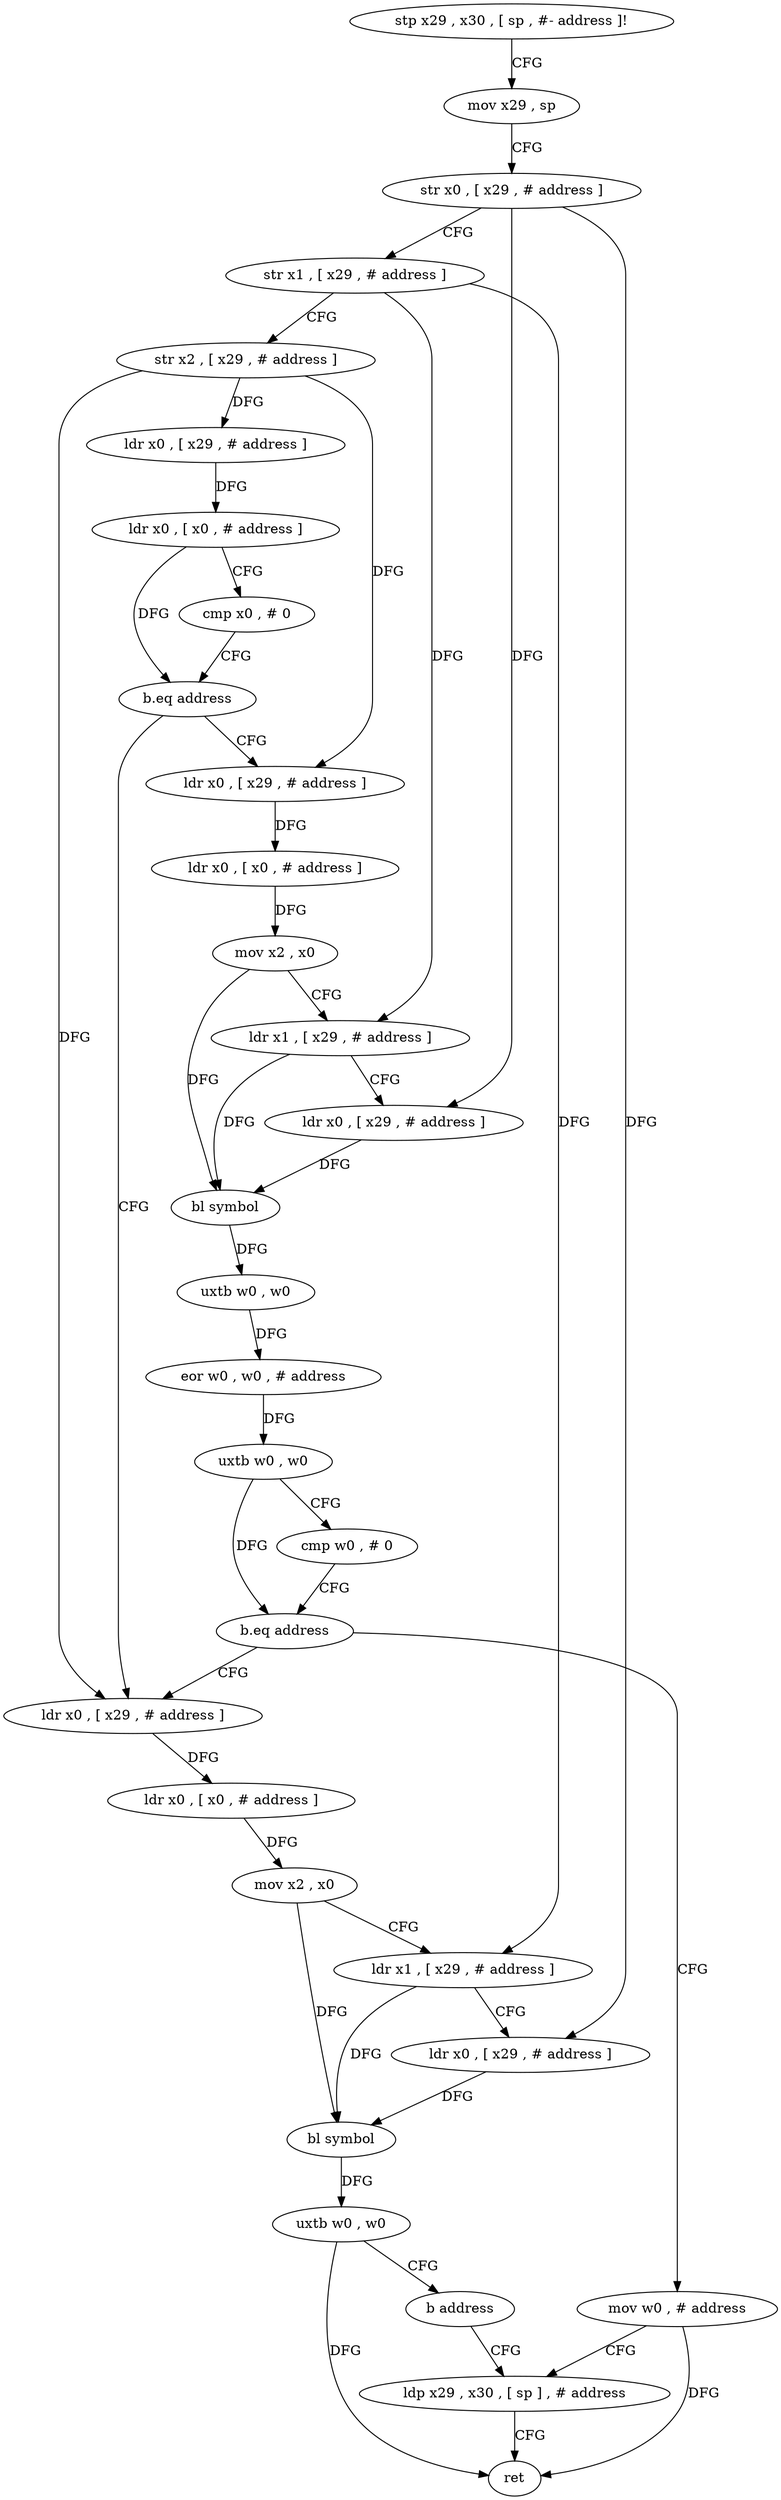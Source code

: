 digraph "func" {
"4220204" [label = "stp x29 , x30 , [ sp , #- address ]!" ]
"4220208" [label = "mov x29 , sp" ]
"4220212" [label = "str x0 , [ x29 , # address ]" ]
"4220216" [label = "str x1 , [ x29 , # address ]" ]
"4220220" [label = "str x2 , [ x29 , # address ]" ]
"4220224" [label = "ldr x0 , [ x29 , # address ]" ]
"4220228" [label = "ldr x0 , [ x0 , # address ]" ]
"4220232" [label = "cmp x0 , # 0" ]
"4220236" [label = "b.eq address" ]
"4220284" [label = "ldr x0 , [ x29 , # address ]" ]
"4220240" [label = "ldr x0 , [ x29 , # address ]" ]
"4220288" [label = "ldr x0 , [ x0 , # address ]" ]
"4220292" [label = "mov x2 , x0" ]
"4220296" [label = "ldr x1 , [ x29 , # address ]" ]
"4220300" [label = "ldr x0 , [ x29 , # address ]" ]
"4220304" [label = "bl symbol" ]
"4220308" [label = "uxtb w0 , w0" ]
"4220312" [label = "b address" ]
"4220320" [label = "ldp x29 , x30 , [ sp ] , # address" ]
"4220244" [label = "ldr x0 , [ x0 , # address ]" ]
"4220248" [label = "mov x2 , x0" ]
"4220252" [label = "ldr x1 , [ x29 , # address ]" ]
"4220256" [label = "ldr x0 , [ x29 , # address ]" ]
"4220260" [label = "bl symbol" ]
"4220264" [label = "uxtb w0 , w0" ]
"4220268" [label = "eor w0 , w0 , # address" ]
"4220272" [label = "uxtb w0 , w0" ]
"4220276" [label = "cmp w0 , # 0" ]
"4220280" [label = "b.eq address" ]
"4220316" [label = "mov w0 , # address" ]
"4220324" [label = "ret" ]
"4220204" -> "4220208" [ label = "CFG" ]
"4220208" -> "4220212" [ label = "CFG" ]
"4220212" -> "4220216" [ label = "CFG" ]
"4220212" -> "4220300" [ label = "DFG" ]
"4220212" -> "4220256" [ label = "DFG" ]
"4220216" -> "4220220" [ label = "CFG" ]
"4220216" -> "4220296" [ label = "DFG" ]
"4220216" -> "4220252" [ label = "DFG" ]
"4220220" -> "4220224" [ label = "DFG" ]
"4220220" -> "4220284" [ label = "DFG" ]
"4220220" -> "4220240" [ label = "DFG" ]
"4220224" -> "4220228" [ label = "DFG" ]
"4220228" -> "4220232" [ label = "CFG" ]
"4220228" -> "4220236" [ label = "DFG" ]
"4220232" -> "4220236" [ label = "CFG" ]
"4220236" -> "4220284" [ label = "CFG" ]
"4220236" -> "4220240" [ label = "CFG" ]
"4220284" -> "4220288" [ label = "DFG" ]
"4220240" -> "4220244" [ label = "DFG" ]
"4220288" -> "4220292" [ label = "DFG" ]
"4220292" -> "4220296" [ label = "CFG" ]
"4220292" -> "4220304" [ label = "DFG" ]
"4220296" -> "4220300" [ label = "CFG" ]
"4220296" -> "4220304" [ label = "DFG" ]
"4220300" -> "4220304" [ label = "DFG" ]
"4220304" -> "4220308" [ label = "DFG" ]
"4220308" -> "4220312" [ label = "CFG" ]
"4220308" -> "4220324" [ label = "DFG" ]
"4220312" -> "4220320" [ label = "CFG" ]
"4220320" -> "4220324" [ label = "CFG" ]
"4220244" -> "4220248" [ label = "DFG" ]
"4220248" -> "4220252" [ label = "CFG" ]
"4220248" -> "4220260" [ label = "DFG" ]
"4220252" -> "4220256" [ label = "CFG" ]
"4220252" -> "4220260" [ label = "DFG" ]
"4220256" -> "4220260" [ label = "DFG" ]
"4220260" -> "4220264" [ label = "DFG" ]
"4220264" -> "4220268" [ label = "DFG" ]
"4220268" -> "4220272" [ label = "DFG" ]
"4220272" -> "4220276" [ label = "CFG" ]
"4220272" -> "4220280" [ label = "DFG" ]
"4220276" -> "4220280" [ label = "CFG" ]
"4220280" -> "4220316" [ label = "CFG" ]
"4220280" -> "4220284" [ label = "CFG" ]
"4220316" -> "4220320" [ label = "CFG" ]
"4220316" -> "4220324" [ label = "DFG" ]
}
